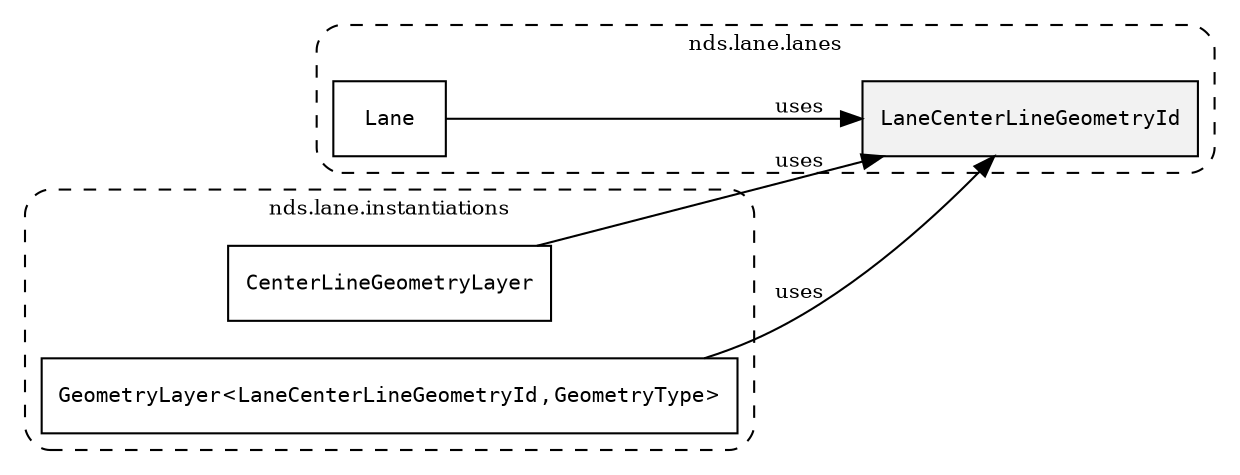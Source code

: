 /**
 * This dot file creates symbol collaboration diagram for LaneCenterLineGeometryId.
 */
digraph ZSERIO
{
    node [shape=box, fontsize=10];
    rankdir="LR";
    fontsize=10;
    tooltip="LaneCenterLineGeometryId collaboration diagram";

    subgraph "cluster_nds.lane.lanes"
    {
        style="dashed, rounded";
        label="nds.lane.lanes";
        tooltip="Package nds.lane.lanes";
        href="../../../content/packages/nds.lane.lanes.html#Package-nds-lane-lanes";
        target="_parent";

        "LaneCenterLineGeometryId" [style="filled", fillcolor="#0000000D", target="_parent", label=<<font face="monospace"><table align="center" border="0" cellspacing="0" cellpadding="0"><tr><td href="../../../content/packages/nds.lane.lanes.html#Subtype-LaneCenterLineGeometryId" title="Subtype defined in nds.lane.lanes">LaneCenterLineGeometryId</td></tr></table></font>>];
        "Lane" [target="_parent", label=<<font face="monospace"><table align="center" border="0" cellspacing="0" cellpadding="0"><tr><td href="../../../content/packages/nds.lane.lanes.html#Structure-Lane" title="Structure defined in nds.lane.lanes">Lane</td></tr></table></font>>];
    }

    subgraph "cluster_nds.lane.instantiations"
    {
        style="dashed, rounded";
        label="nds.lane.instantiations";
        tooltip="Package nds.lane.instantiations";
        href="../../../content/packages/nds.lane.instantiations.html#Package-nds-lane-instantiations";
        target="_parent";

        "CenterLineGeometryLayer" [target="_parent", label=<<font face="monospace"><table align="center" border="0" cellspacing="0" cellpadding="0"><tr><td href="../../../content/packages/nds.lane.instantiations.html#InstantiateType-CenterLineGeometryLayer" title="InstantiateType defined in nds.lane.instantiations">CenterLineGeometryLayer</td></tr></table></font>>];
        "GeometryLayer&lt;LaneCenterLineGeometryId,GeometryType&gt;" [target="_parent", label=<<font face="monospace"><table align="center" border="0" cellspacing="0" cellpadding="0"><tr><td href="../../../content/packages/nds.core.geometry.html#Structure-GeometryLayer" title="Structure defined in nds.core.geometry">GeometryLayer</td><td>&lt;</td><td><table align="center" border="0" cellspacing="0" cellpadding="0"><tr><td href="../../../content/packages/nds.lane.lanes.html#Subtype-LaneCenterLineGeometryId" title="Subtype defined in nds.lane.lanes">LaneCenterLineGeometryId</td></tr></table></td><td>,</td><td><table align="center" border="0" cellspacing="0" cellpadding="0"><tr><td href="../../../content/packages/nds.core.geometry.html#Subtype-GeometryType" title="Subtype defined in nds.core.geometry">GeometryType</td></tr></table></td><td>&gt;</td></tr></table></font>>];
    }

    "Lane" -> "LaneCenterLineGeometryId" [label="uses", fontsize=10];
    "CenterLineGeometryLayer" -> "LaneCenterLineGeometryId" [label="uses", fontsize=10];
    "GeometryLayer&lt;LaneCenterLineGeometryId,GeometryType&gt;" -> "LaneCenterLineGeometryId" [label="uses", fontsize=10];
}
